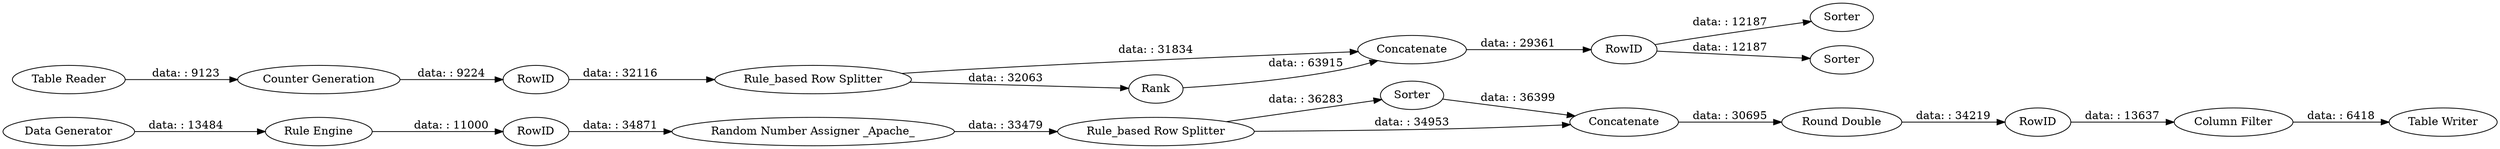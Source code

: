 digraph {
	"-8781637729556329053_5" [label=Sorter]
	"-8781637729556329053_22" [label="Column Filter"]
	"-8781637729556329053_16" [label=RowID]
	"-8781637729556329053_18" [label="Rule_based Row Splitter"]
	"-8781637729556329053_19" [label=Concatenate]
	"-8781637729556329053_13" [label="Round Double"]
	"-8781637729556329053_8" [label="Table Writer"]
	"-8781637729556329053_10" [label="Table Reader"]
	"-8781637729556329053_2" [label="Rule Engine"]
	"-8781637729556329053_15" [label=RowID]
	"-8781637729556329053_11" [label="Counter Generation"]
	"-8781637729556329053_14" [label=Concatenate]
	"-8781637729556329053_23" [label=Sorter]
	"-8781637729556329053_12" [label=Rank]
	"-8781637729556329053_20" [label=RowID]
	"-8781637729556329053_1" [label="Data Generator"]
	"-8781637729556329053_4" [label="Random Number Assigner _Apache_"]
	"-8781637729556329053_17" [label=Sorter]
	"-8781637729556329053_21" [label=RowID]
	"-8781637729556329053_6" [label="Rule_based Row Splitter"]
	"-8781637729556329053_11" -> "-8781637729556329053_15" [label="data: : 9224"]
	"-8781637729556329053_5" -> "-8781637729556329053_19" [label="data: : 36399"]
	"-8781637729556329053_4" -> "-8781637729556329053_18" [label="data: : 33479"]
	"-8781637729556329053_6" -> "-8781637729556329053_14" [label="data: : 31834"]
	"-8781637729556329053_15" -> "-8781637729556329053_6" [label="data: : 32116"]
	"-8781637729556329053_14" -> "-8781637729556329053_16" [label="data: : 29361"]
	"-8781637729556329053_18" -> "-8781637729556329053_19" [label="data: : 34953"]
	"-8781637729556329053_12" -> "-8781637729556329053_14" [label="data: : 63915"]
	"-8781637729556329053_10" -> "-8781637729556329053_11" [label="data: : 9123"]
	"-8781637729556329053_22" -> "-8781637729556329053_8" [label="data: : 6418"]
	"-8781637729556329053_18" -> "-8781637729556329053_5" [label="data: : 36283"]
	"-8781637729556329053_21" -> "-8781637729556329053_22" [label="data: : 13637"]
	"-8781637729556329053_20" -> "-8781637729556329053_4" [label="data: : 34871"]
	"-8781637729556329053_16" -> "-8781637729556329053_17" [label="data: : 12187"]
	"-8781637729556329053_13" -> "-8781637729556329053_21" [label="data: : 34219"]
	"-8781637729556329053_6" -> "-8781637729556329053_12" [label="data: : 32063"]
	"-8781637729556329053_16" -> "-8781637729556329053_23" [label="data: : 12187"]
	"-8781637729556329053_2" -> "-8781637729556329053_20" [label="data: : 11000"]
	"-8781637729556329053_19" -> "-8781637729556329053_13" [label="data: : 30695"]
	"-8781637729556329053_1" -> "-8781637729556329053_2" [label="data: : 13484"]
	rankdir=LR
}
